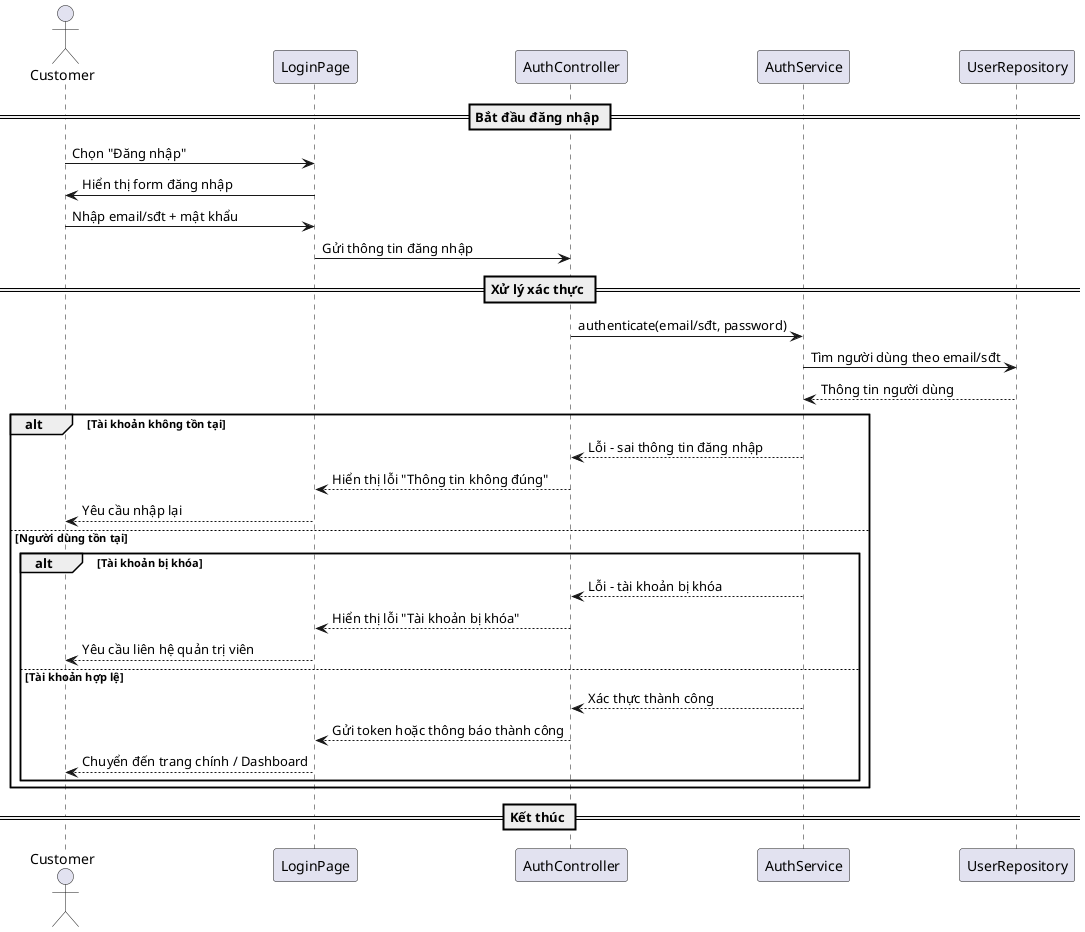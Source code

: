 @startuml
actor Customer
participant "LoginPage" as LP
participant "AuthController" as AC
participant "AuthService" as AS
participant "UserRepository" as UR

== Bắt đầu đăng nhập ==
Customer -> LP: Chọn "Đăng nhập"
LP -> Customer: Hiển thị form đăng nhập

Customer -> LP: Nhập email/sđt + mật khẩu
LP -> AC: Gửi thông tin đăng nhập

== Xử lý xác thực ==
AC -> AS: authenticate(email/sđt, password)
AS -> UR: Tìm người dùng theo email/sđt
UR --> AS: Thông tin người dùng

alt Tài khoản không tồn tại
    AS --> AC: Lỗi - sai thông tin đăng nhập
    AC --> LP: Hiển thị lỗi "Thông tin không đúng"
    LP --> Customer: Yêu cầu nhập lại
else Người dùng tồn tại
    alt Tài khoản bị khóa
        AS --> AC: Lỗi - tài khoản bị khóa
        AC --> LP: Hiển thị lỗi "Tài khoản bị khóa"
        LP --> Customer: Yêu cầu liên hệ quản trị viên
    else Tài khoản hợp lệ
        AS --> AC: Xác thực thành công
        AC --> LP: Gửi token hoặc thông báo thành công
        LP --> Customer: Chuyển đến trang chính / Dashboard
    end
end

== Kết thúc ==
@enduml
